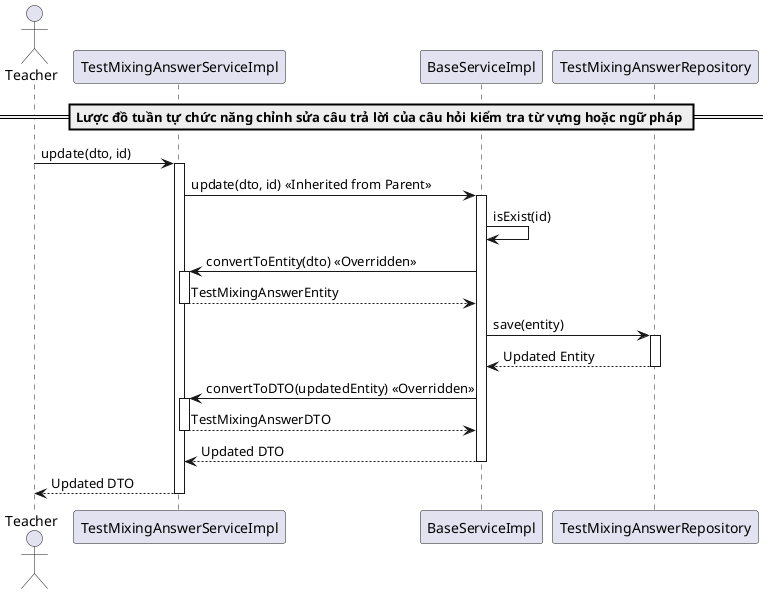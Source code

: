 @startuml updateTestMixingAnswer
actor Teacher
participant "TestMixingAnswerServiceImpl" as TestMixingAnswerService
participant "BaseServiceImpl" as BaseService
participant "TestMixingAnswerRepository" as Repository

== Lược đồ tuần tự chức năng chỉnh sửa câu trả lời của câu hỏi kiểm tra từ vựng hoặc ngữ pháp ==
Teacher -> TestMixingAnswerService: update(dto, id)
activate TestMixingAnswerService

TestMixingAnswerService -> BaseService: update(dto, id) << Inherited from Parent >>
activate BaseService

BaseService -> BaseService: isExist(id)
BaseService -> TestMixingAnswerService: convertToEntity(dto) << Overridden >>
activate TestMixingAnswerService
TestMixingAnswerService --> BaseService: TestMixingAnswerEntity
deactivate TestMixingAnswerService

BaseService -> Repository: save(entity)
activate Repository
Repository --> BaseService: Updated Entity
deactivate Repository

BaseService -> TestMixingAnswerService: convertToDTO(updatedEntity) << Overridden >>
activate TestMixingAnswerService
TestMixingAnswerService --> BaseService: TestMixingAnswerDTO
deactivate TestMixingAnswerService

BaseService --> TestMixingAnswerService: Updated DTO
deactivate BaseService

TestMixingAnswerService --> Teacher: Updated DTO
deactivate TestMixingAnswerService

@enduml
